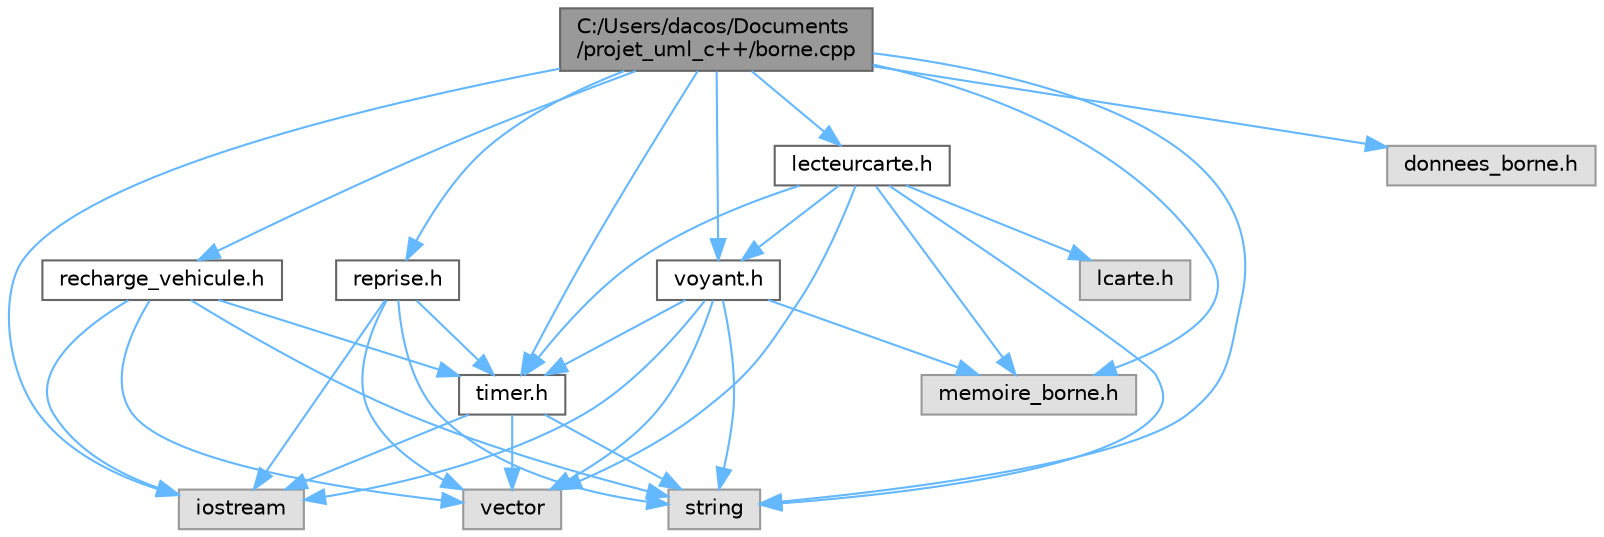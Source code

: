 digraph "C:/Users/dacos/Documents/projet_uml_c++/borne.cpp"
{
 // LATEX_PDF_SIZE
  bgcolor="transparent";
  edge [fontname=Helvetica,fontsize=10,labelfontname=Helvetica,labelfontsize=10];
  node [fontname=Helvetica,fontsize=10,shape=box,height=0.2,width=0.4];
  Node1 [id="Node000001",label="C:/Users/dacos/Documents\l/projet_uml_c++/borne.cpp",height=0.2,width=0.4,color="gray40", fillcolor="grey60", style="filled", fontcolor="black",tooltip="FIchier implémentant les étapes de la recharge de la borne."];
  Node1 -> Node2 [id="edge1_Node000001_Node000002",color="steelblue1",style="solid",tooltip=" "];
  Node2 [id="Node000002",label="iostream",height=0.2,width=0.4,color="grey60", fillcolor="#E0E0E0", style="filled",tooltip=" "];
  Node1 -> Node3 [id="edge2_Node000001_Node000003",color="steelblue1",style="solid",tooltip=" "];
  Node3 [id="Node000003",label="memoire_borne.h",height=0.2,width=0.4,color="grey60", fillcolor="#E0E0E0", style="filled",tooltip=" "];
  Node1 -> Node4 [id="edge3_Node000001_Node000004",color="steelblue1",style="solid",tooltip=" "];
  Node4 [id="Node000004",label="donnees_borne.h",height=0.2,width=0.4,color="grey60", fillcolor="#E0E0E0", style="filled",tooltip=" "];
  Node1 -> Node5 [id="edge4_Node000001_Node000005",color="steelblue1",style="solid",tooltip=" "];
  Node5 [id="Node000005",label="string",height=0.2,width=0.4,color="grey60", fillcolor="#E0E0E0", style="filled",tooltip=" "];
  Node1 -> Node6 [id="edge5_Node000001_Node000006",color="steelblue1",style="solid",tooltip=" "];
  Node6 [id="Node000006",label="lecteurcarte.h",height=0.2,width=0.4,color="grey40", fillcolor="white", style="filled",URL="$lecteurcarte_8h.html",tooltip="FIchier implémentant la classe du lecteur de carte."];
  Node6 -> Node7 [id="edge6_Node000006_Node000007",color="steelblue1",style="solid",tooltip=" "];
  Node7 [id="Node000007",label="lcarte.h",height=0.2,width=0.4,color="grey60", fillcolor="#E0E0E0", style="filled",tooltip=" "];
  Node6 -> Node5 [id="edge7_Node000006_Node000005",color="steelblue1",style="solid",tooltip=" "];
  Node6 -> Node8 [id="edge8_Node000006_Node000008",color="steelblue1",style="solid",tooltip=" "];
  Node8 [id="Node000008",label="vector",height=0.2,width=0.4,color="grey60", fillcolor="#E0E0E0", style="filled",tooltip=" "];
  Node6 -> Node3 [id="edge9_Node000006_Node000003",color="steelblue1",style="solid",tooltip=" "];
  Node6 -> Node9 [id="edge10_Node000006_Node000009",color="steelblue1",style="solid",tooltip=" "];
  Node9 [id="Node000009",label="timer.h",height=0.2,width=0.4,color="grey40", fillcolor="white", style="filled",URL="$timer_8h.html",tooltip="FIchier implémentant la classe d'un timer."];
  Node9 -> Node5 [id="edge11_Node000009_Node000005",color="steelblue1",style="solid",tooltip=" "];
  Node9 -> Node8 [id="edge12_Node000009_Node000008",color="steelblue1",style="solid",tooltip=" "];
  Node9 -> Node2 [id="edge13_Node000009_Node000002",color="steelblue1",style="solid",tooltip=" "];
  Node6 -> Node10 [id="edge14_Node000006_Node000010",color="steelblue1",style="solid",tooltip=" "];
  Node10 [id="Node000010",label="voyant.h",height=0.2,width=0.4,color="grey40", fillcolor="white", style="filled",URL="$voyant_8h.html",tooltip="FIchier implémentant la classe de voyants."];
  Node10 -> Node2 [id="edge15_Node000010_Node000002",color="steelblue1",style="solid",tooltip=" "];
  Node10 -> Node5 [id="edge16_Node000010_Node000005",color="steelblue1",style="solid",tooltip=" "];
  Node10 -> Node8 [id="edge17_Node000010_Node000008",color="steelblue1",style="solid",tooltip=" "];
  Node10 -> Node3 [id="edge18_Node000010_Node000003",color="steelblue1",style="solid",tooltip=" "];
  Node10 -> Node9 [id="edge19_Node000010_Node000009",color="steelblue1",style="solid",tooltip=" "];
  Node1 -> Node11 [id="edge20_Node000001_Node000011",color="steelblue1",style="solid",tooltip=" "];
  Node11 [id="Node000011",label="recharge_vehicule.h",height=0.2,width=0.4,color="grey40", fillcolor="white", style="filled",URL="$recharge__vehicule_8h.html",tooltip="FIchier implémentant la classe de la recharge du véhicule."];
  Node11 -> Node5 [id="edge21_Node000011_Node000005",color="steelblue1",style="solid",tooltip=" "];
  Node11 -> Node8 [id="edge22_Node000011_Node000008",color="steelblue1",style="solid",tooltip=" "];
  Node11 -> Node2 [id="edge23_Node000011_Node000002",color="steelblue1",style="solid",tooltip=" "];
  Node11 -> Node9 [id="edge24_Node000011_Node000009",color="steelblue1",style="solid",tooltip=" "];
  Node1 -> Node10 [id="edge25_Node000001_Node000010",color="steelblue1",style="solid",tooltip=" "];
  Node1 -> Node9 [id="edge26_Node000001_Node000009",color="steelblue1",style="solid",tooltip=" "];
  Node1 -> Node12 [id="edge27_Node000001_Node000012",color="steelblue1",style="solid",tooltip=" "];
  Node12 [id="Node000012",label="reprise.h",height=0.2,width=0.4,color="grey40", fillcolor="white", style="filled",URL="$reprise_8h.html",tooltip="FIchier implémentant la classe de la reprise du véhicule."];
  Node12 -> Node5 [id="edge28_Node000012_Node000005",color="steelblue1",style="solid",tooltip=" "];
  Node12 -> Node8 [id="edge29_Node000012_Node000008",color="steelblue1",style="solid",tooltip=" "];
  Node12 -> Node2 [id="edge30_Node000012_Node000002",color="steelblue1",style="solid",tooltip=" "];
  Node12 -> Node9 [id="edge31_Node000012_Node000009",color="steelblue1",style="solid",tooltip=" "];
}
